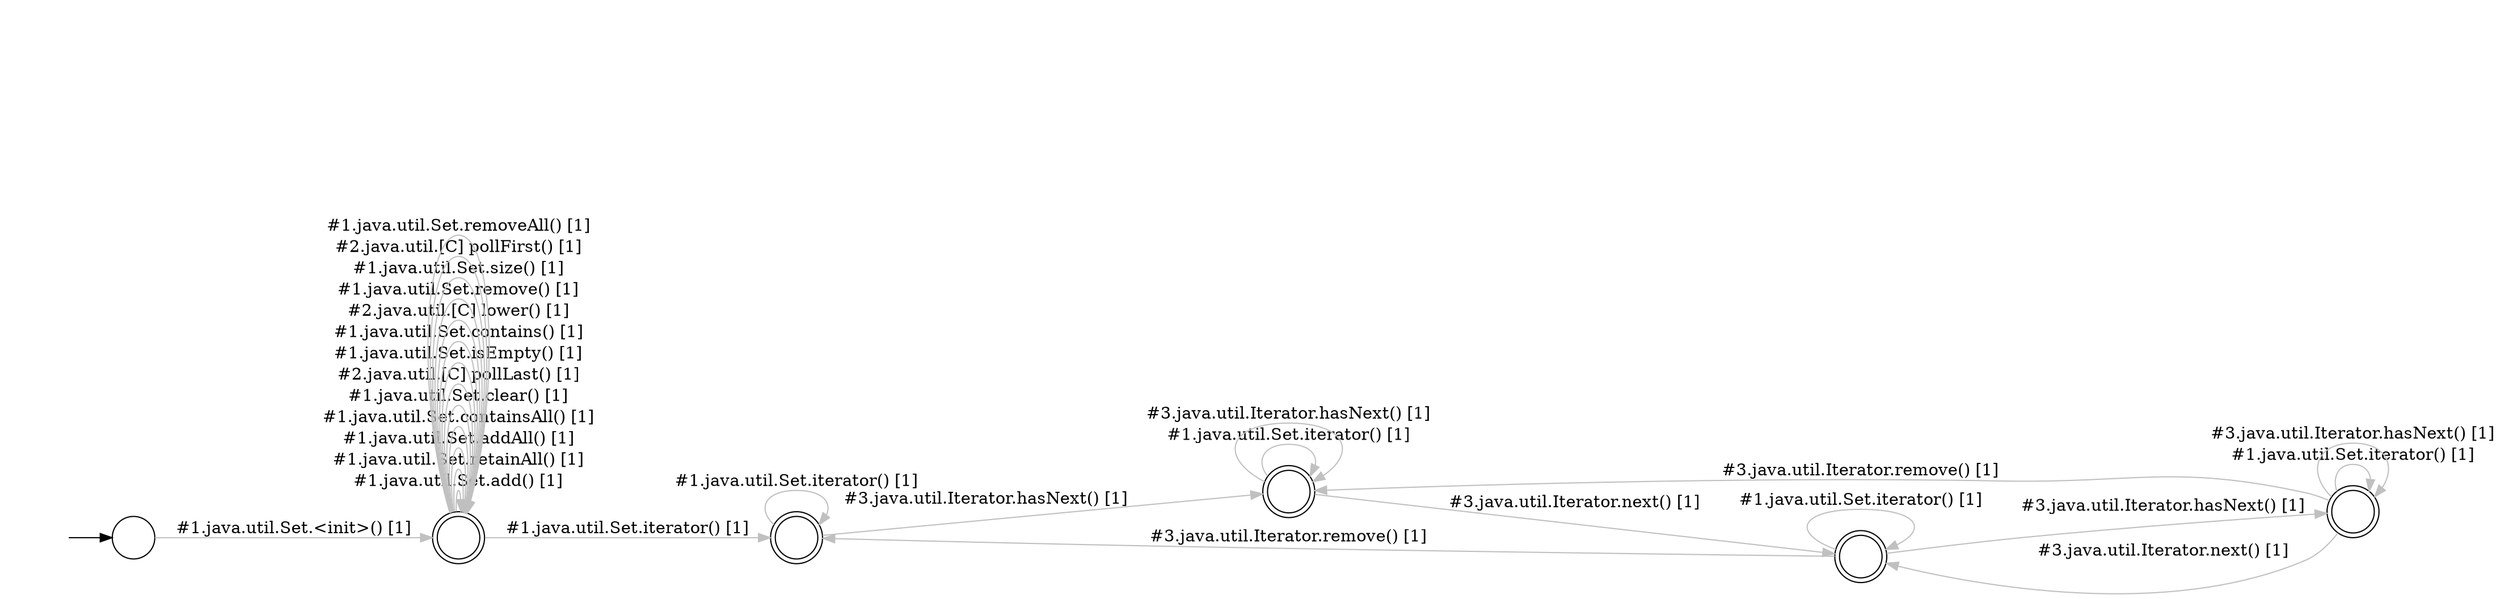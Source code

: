 digraph Automaton {
  rankdir = LR;
  0 [shape=doublecircle,label=""];
  0 -> 0 [label="#1.java.util.Set.iterator() [1]",style="setlinewidth(1)",color=gray]
  0 -> 1 [label="#3.java.util.Iterator.hasNext() [1]",style="setlinewidth(1)",color=gray]
  1 [shape=doublecircle,label=""];
  1 -> 2 [label="#3.java.util.Iterator.next() [1]",style="setlinewidth(1)",color=gray]
  1 -> 1 [label="#1.java.util.Set.iterator() [1]",style="setlinewidth(1)",color=gray]
  1 -> 1 [label="#3.java.util.Iterator.hasNext() [1]",style="setlinewidth(1)",color=gray]
  2 [shape=doublecircle,label=""];
  2 -> 0 [label="#3.java.util.Iterator.remove() [1]",style="setlinewidth(1)",color=gray]
  2 -> 2 [label="#1.java.util.Set.iterator() [1]",style="setlinewidth(1)",color=gray]
  2 -> 5 [label="#3.java.util.Iterator.hasNext() [1]",style="setlinewidth(1)",color=gray]
  3 [shape=doublecircle,label=""];
  3 -> 3 [label="#1.java.util.Set.add() [1]",style="setlinewidth(1)",color=gray]
  3 -> 3 [label="#1.java.util.Set.retainAll() [1]",style="setlinewidth(1)",color=gray]
  3 -> 3 [label="#1.java.util.Set.addAll() [1]",style="setlinewidth(1)",color=gray]
  3 -> 3 [label="#1.java.util.Set.containsAll() [1]",style="setlinewidth(1)",color=gray]
  3 -> 3 [label="#1.java.util.Set.clear() [1]",style="setlinewidth(1)",color=gray]
  3 -> 3 [label="#2.java.util.[C] pollLast() [1]",style="setlinewidth(1)",color=gray]
  3 -> 3 [label="#1.java.util.Set.isEmpty() [1]",style="setlinewidth(1)",color=gray]
  3 -> 3 [label="#1.java.util.Set.contains() [1]",style="setlinewidth(1)",color=gray]
  3 -> 3 [label="#2.java.util.[C] lower() [1]",style="setlinewidth(1)",color=gray]
  3 -> 3 [label="#1.java.util.Set.remove() [1]",style="setlinewidth(1)",color=gray]
  3 -> 3 [label="#1.java.util.Set.size() [1]",style="setlinewidth(1)",color=gray]
  3 -> 3 [label="#2.java.util.[C] pollFirst() [1]",style="setlinewidth(1)",color=gray]
  3 -> 0 [label="#1.java.util.Set.iterator() [1]",style="setlinewidth(1)",color=gray]
  3 -> 3 [label="#1.java.util.Set.removeAll() [1]",style="setlinewidth(1)",color=gray]
  4 [shape=circle,label=""];
  initial [shape=plaintext,label=""];
  initial -> 4
  4 -> 3 [label="#1.java.util.Set.<init>() [1]",style="setlinewidth(1)",color=gray]
  5 [shape=doublecircle,label=""];
  5 -> 2 [label="#3.java.util.Iterator.next() [1]",style="setlinewidth(1)",color=gray]
  5 -> 1 [label="#3.java.util.Iterator.remove() [1]",style="setlinewidth(1)",color=gray]
  5 -> 5 [label="#1.java.util.Set.iterator() [1]",style="setlinewidth(1)",color=gray]
  5 -> 5 [label="#3.java.util.Iterator.hasNext() [1]",style="setlinewidth(1)",color=gray]
}
